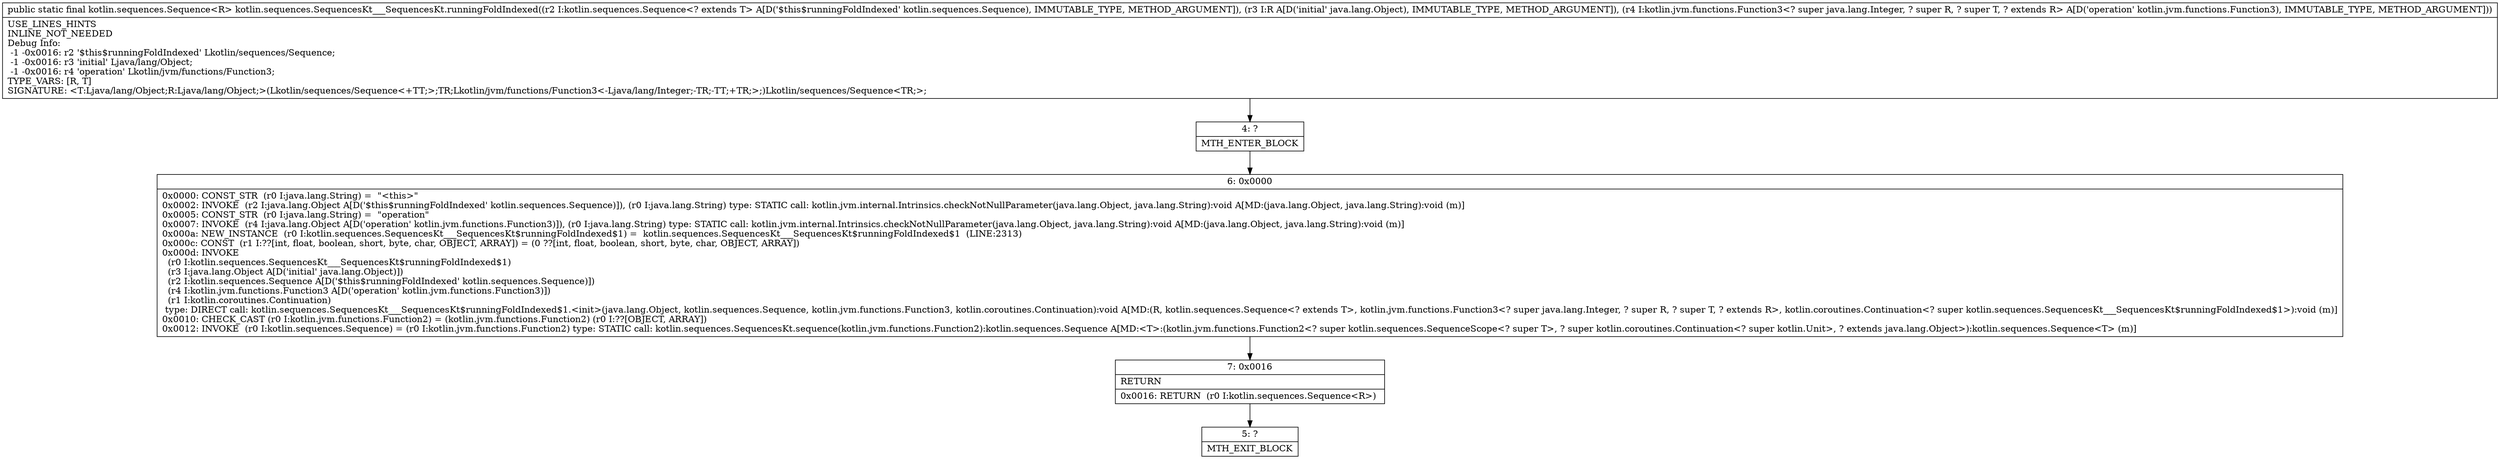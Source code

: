 digraph "CFG forkotlin.sequences.SequencesKt___SequencesKt.runningFoldIndexed(Lkotlin\/sequences\/Sequence;Ljava\/lang\/Object;Lkotlin\/jvm\/functions\/Function3;)Lkotlin\/sequences\/Sequence;" {
Node_4 [shape=record,label="{4\:\ ?|MTH_ENTER_BLOCK\l}"];
Node_6 [shape=record,label="{6\:\ 0x0000|0x0000: CONST_STR  (r0 I:java.lang.String) =  \"\<this\>\" \l0x0002: INVOKE  (r2 I:java.lang.Object A[D('$this$runningFoldIndexed' kotlin.sequences.Sequence)]), (r0 I:java.lang.String) type: STATIC call: kotlin.jvm.internal.Intrinsics.checkNotNullParameter(java.lang.Object, java.lang.String):void A[MD:(java.lang.Object, java.lang.String):void (m)]\l0x0005: CONST_STR  (r0 I:java.lang.String) =  \"operation\" \l0x0007: INVOKE  (r4 I:java.lang.Object A[D('operation' kotlin.jvm.functions.Function3)]), (r0 I:java.lang.String) type: STATIC call: kotlin.jvm.internal.Intrinsics.checkNotNullParameter(java.lang.Object, java.lang.String):void A[MD:(java.lang.Object, java.lang.String):void (m)]\l0x000a: NEW_INSTANCE  (r0 I:kotlin.sequences.SequencesKt___SequencesKt$runningFoldIndexed$1) =  kotlin.sequences.SequencesKt___SequencesKt$runningFoldIndexed$1  (LINE:2313)\l0x000c: CONST  (r1 I:??[int, float, boolean, short, byte, char, OBJECT, ARRAY]) = (0 ??[int, float, boolean, short, byte, char, OBJECT, ARRAY]) \l0x000d: INVOKE  \l  (r0 I:kotlin.sequences.SequencesKt___SequencesKt$runningFoldIndexed$1)\l  (r3 I:java.lang.Object A[D('initial' java.lang.Object)])\l  (r2 I:kotlin.sequences.Sequence A[D('$this$runningFoldIndexed' kotlin.sequences.Sequence)])\l  (r4 I:kotlin.jvm.functions.Function3 A[D('operation' kotlin.jvm.functions.Function3)])\l  (r1 I:kotlin.coroutines.Continuation)\l type: DIRECT call: kotlin.sequences.SequencesKt___SequencesKt$runningFoldIndexed$1.\<init\>(java.lang.Object, kotlin.sequences.Sequence, kotlin.jvm.functions.Function3, kotlin.coroutines.Continuation):void A[MD:(R, kotlin.sequences.Sequence\<? extends T\>, kotlin.jvm.functions.Function3\<? super java.lang.Integer, ? super R, ? super T, ? extends R\>, kotlin.coroutines.Continuation\<? super kotlin.sequences.SequencesKt___SequencesKt$runningFoldIndexed$1\>):void (m)]\l0x0010: CHECK_CAST (r0 I:kotlin.jvm.functions.Function2) = (kotlin.jvm.functions.Function2) (r0 I:??[OBJECT, ARRAY]) \l0x0012: INVOKE  (r0 I:kotlin.sequences.Sequence) = (r0 I:kotlin.jvm.functions.Function2) type: STATIC call: kotlin.sequences.SequencesKt.sequence(kotlin.jvm.functions.Function2):kotlin.sequences.Sequence A[MD:\<T\>:(kotlin.jvm.functions.Function2\<? super kotlin.sequences.SequenceScope\<? super T\>, ? super kotlin.coroutines.Continuation\<? super kotlin.Unit\>, ? extends java.lang.Object\>):kotlin.sequences.Sequence\<T\> (m)]\l}"];
Node_7 [shape=record,label="{7\:\ 0x0016|RETURN\l|0x0016: RETURN  (r0 I:kotlin.sequences.Sequence\<R\>) \l}"];
Node_5 [shape=record,label="{5\:\ ?|MTH_EXIT_BLOCK\l}"];
MethodNode[shape=record,label="{public static final kotlin.sequences.Sequence\<R\> kotlin.sequences.SequencesKt___SequencesKt.runningFoldIndexed((r2 I:kotlin.sequences.Sequence\<? extends T\> A[D('$this$runningFoldIndexed' kotlin.sequences.Sequence), IMMUTABLE_TYPE, METHOD_ARGUMENT]), (r3 I:R A[D('initial' java.lang.Object), IMMUTABLE_TYPE, METHOD_ARGUMENT]), (r4 I:kotlin.jvm.functions.Function3\<? super java.lang.Integer, ? super R, ? super T, ? extends R\> A[D('operation' kotlin.jvm.functions.Function3), IMMUTABLE_TYPE, METHOD_ARGUMENT]))  | USE_LINES_HINTS\lINLINE_NOT_NEEDED\lDebug Info:\l  \-1 \-0x0016: r2 '$this$runningFoldIndexed' Lkotlin\/sequences\/Sequence;\l  \-1 \-0x0016: r3 'initial' Ljava\/lang\/Object;\l  \-1 \-0x0016: r4 'operation' Lkotlin\/jvm\/functions\/Function3;\lTYPE_VARS: [R, T]\lSIGNATURE: \<T:Ljava\/lang\/Object;R:Ljava\/lang\/Object;\>(Lkotlin\/sequences\/Sequence\<+TT;\>;TR;Lkotlin\/jvm\/functions\/Function3\<\-Ljava\/lang\/Integer;\-TR;\-TT;+TR;\>;)Lkotlin\/sequences\/Sequence\<TR;\>;\l}"];
MethodNode -> Node_4;Node_4 -> Node_6;
Node_6 -> Node_7;
Node_7 -> Node_5;
}

